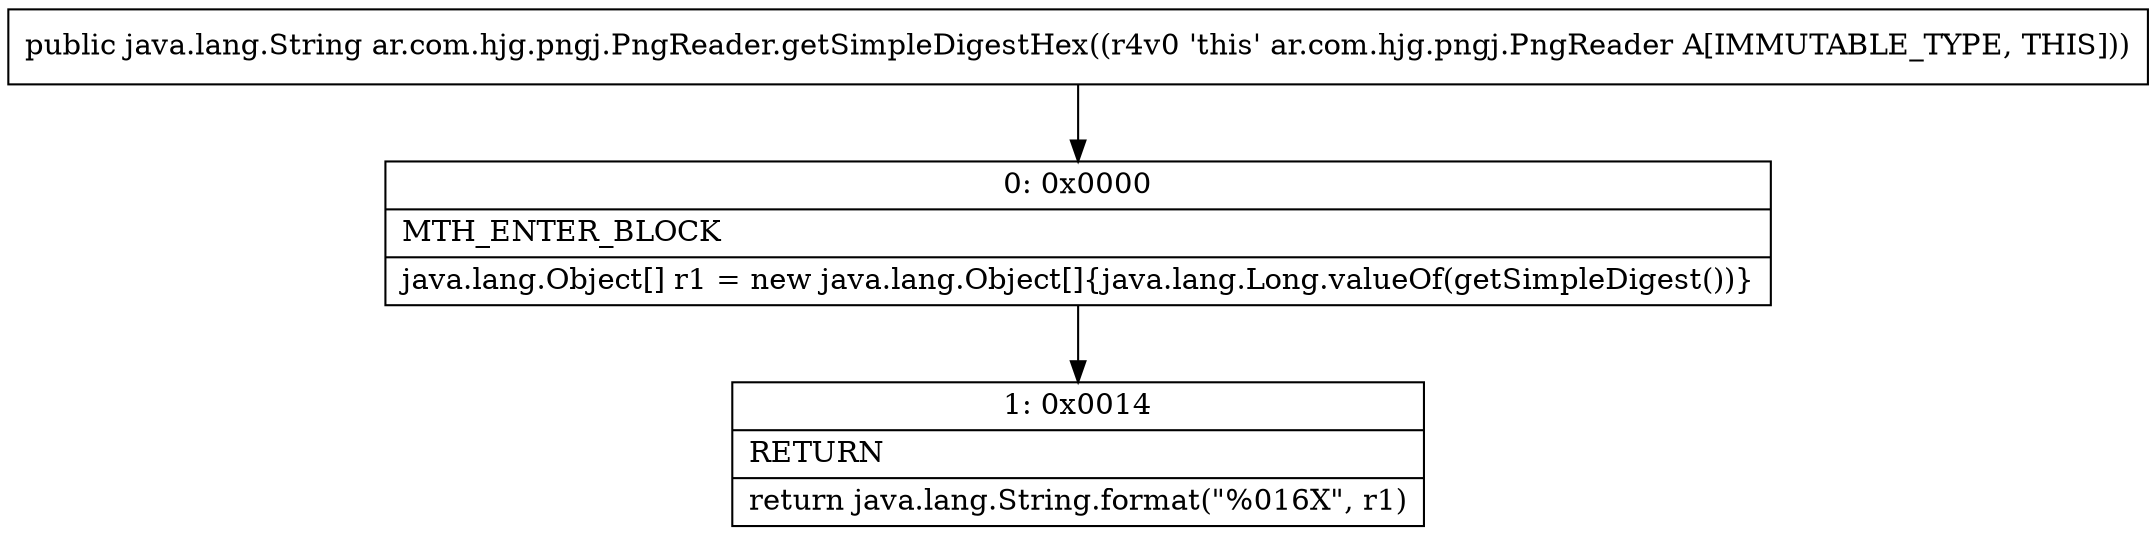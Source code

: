 digraph "CFG forar.com.hjg.pngj.PngReader.getSimpleDigestHex()Ljava\/lang\/String;" {
Node_0 [shape=record,label="{0\:\ 0x0000|MTH_ENTER_BLOCK\l|java.lang.Object[] r1 = new java.lang.Object[]\{java.lang.Long.valueOf(getSimpleDigest())\}\l}"];
Node_1 [shape=record,label="{1\:\ 0x0014|RETURN\l|return java.lang.String.format(\"%016X\", r1)\l}"];
MethodNode[shape=record,label="{public java.lang.String ar.com.hjg.pngj.PngReader.getSimpleDigestHex((r4v0 'this' ar.com.hjg.pngj.PngReader A[IMMUTABLE_TYPE, THIS])) }"];
MethodNode -> Node_0;
Node_0 -> Node_1;
}

